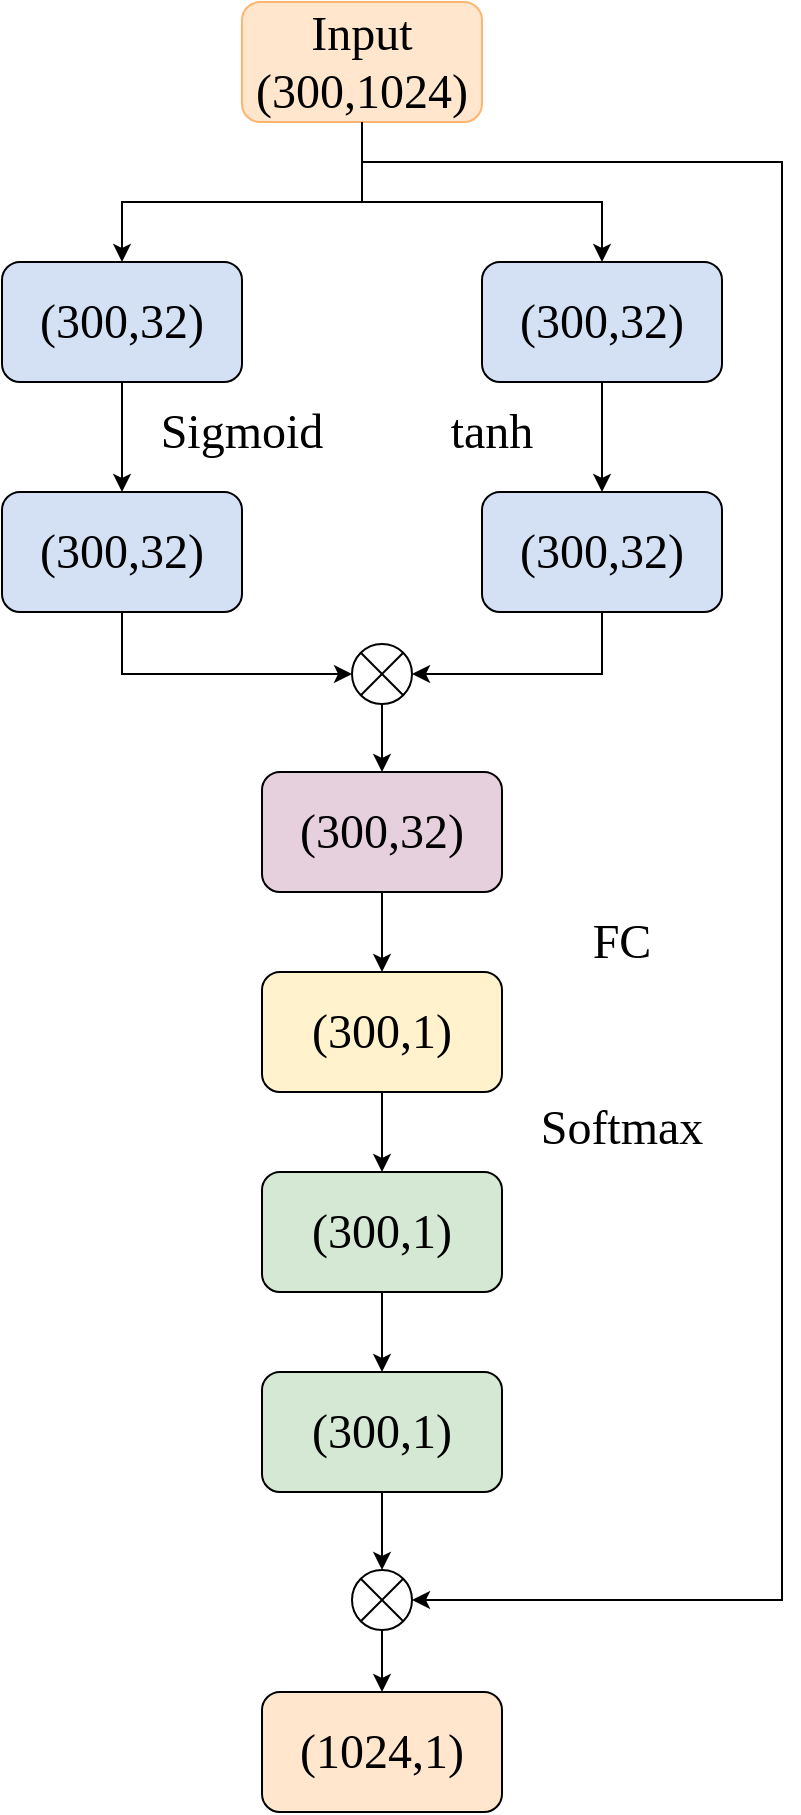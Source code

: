 <mxfile version="14.6.10" type="github">
  <diagram id="cKFTxJ9b0Luu36Hw3wjU" name="Page-1">
    <mxGraphModel dx="664" dy="579" grid="1" gridSize="10" guides="1" tooltips="1" connect="1" arrows="1" fold="1" page="1" pageScale="1" pageWidth="827" pageHeight="1169" math="0" shadow="0">
      <root>
        <mxCell id="0" />
        <mxCell id="1" parent="0" />
        <mxCell id="dJ1FcX-7bumBZOfFay-a-1" value="&lt;font style=&quot;font-size: 24px&quot; face=&quot;Times New Roman&quot;&gt;Input&lt;br&gt;(300,1024)&lt;/font&gt;" style="rounded=1;whiteSpace=wrap;html=1;fillColor=#FFE6CC;strokeColor=#FFB570;" vertex="1" parent="1">
          <mxGeometry x="280" y="30" width="120" height="60" as="geometry" />
        </mxCell>
        <mxCell id="dJ1FcX-7bumBZOfFay-a-7" value="" style="edgeStyle=orthogonalEdgeStyle;rounded=0;orthogonalLoop=1;jettySize=auto;html=1;" edge="1" parent="1" source="dJ1FcX-7bumBZOfFay-a-2" target="dJ1FcX-7bumBZOfFay-a-3">
          <mxGeometry relative="1" as="geometry" />
        </mxCell>
        <mxCell id="dJ1FcX-7bumBZOfFay-a-2" value="&lt;font style=&quot;font-size: 24px&quot; face=&quot;Times New Roman&quot;&gt;(300,32)&lt;/font&gt;" style="rounded=1;whiteSpace=wrap;html=1;fillColor=#D4E1F5;" vertex="1" parent="1">
          <mxGeometry x="160" y="160" width="120" height="60" as="geometry" />
        </mxCell>
        <mxCell id="dJ1FcX-7bumBZOfFay-a-3" value="&lt;font face=&quot;Times New Roman&quot; style=&quot;font-size: 24px&quot;&gt;(300,32)&lt;/font&gt;" style="rounded=1;whiteSpace=wrap;html=1;fillColor=#D4E1F5;" vertex="1" parent="1">
          <mxGeometry x="160" y="275" width="120" height="60" as="geometry" />
        </mxCell>
        <mxCell id="dJ1FcX-7bumBZOfFay-a-10" value="" style="edgeStyle=orthogonalEdgeStyle;rounded=0;orthogonalLoop=1;jettySize=auto;html=1;" edge="1" parent="1" source="dJ1FcX-7bumBZOfFay-a-4" target="dJ1FcX-7bumBZOfFay-a-9">
          <mxGeometry relative="1" as="geometry" />
        </mxCell>
        <mxCell id="dJ1FcX-7bumBZOfFay-a-4" value="&lt;span&gt;&lt;font style=&quot;font-size: 24px&quot; face=&quot;Times New Roman&quot;&gt;(300,32)&lt;/font&gt;&lt;/span&gt;" style="rounded=1;whiteSpace=wrap;html=1;fillColor=#E6D0DE;" vertex="1" parent="1">
          <mxGeometry x="290" y="415" width="120" height="60" as="geometry" />
        </mxCell>
        <mxCell id="dJ1FcX-7bumBZOfFay-a-5" value="" style="endArrow=classic;html=1;rounded=0;edgeStyle=orthogonalEdgeStyle;exitX=0.5;exitY=1;exitDx=0;exitDy=0;entryX=0.5;entryY=0;entryDx=0;entryDy=0;" edge="1" parent="1" source="dJ1FcX-7bumBZOfFay-a-1" target="dJ1FcX-7bumBZOfFay-a-2">
          <mxGeometry width="50" height="50" relative="1" as="geometry">
            <mxPoint x="370" y="200" as="sourcePoint" />
            <mxPoint x="420" y="150" as="targetPoint" />
            <Array as="points">
              <mxPoint x="340" y="130" />
              <mxPoint x="220" y="130" />
            </Array>
          </mxGeometry>
        </mxCell>
        <mxCell id="dJ1FcX-7bumBZOfFay-a-12" value="" style="edgeStyle=orthogonalEdgeStyle;rounded=0;orthogonalLoop=1;jettySize=auto;html=1;" edge="1" parent="1" source="dJ1FcX-7bumBZOfFay-a-9" target="dJ1FcX-7bumBZOfFay-a-11">
          <mxGeometry relative="1" as="geometry" />
        </mxCell>
        <mxCell id="dJ1FcX-7bumBZOfFay-a-9" value="&lt;span&gt;&lt;font style=&quot;font-size: 24px&quot; face=&quot;Times New Roman&quot;&gt;(300,1)&lt;/font&gt;&lt;/span&gt;" style="rounded=1;whiteSpace=wrap;html=1;fillColor=#FFF2CC;" vertex="1" parent="1">
          <mxGeometry x="290" y="515" width="120" height="60" as="geometry" />
        </mxCell>
        <mxCell id="dJ1FcX-7bumBZOfFay-a-14" value="" style="edgeStyle=orthogonalEdgeStyle;rounded=0;orthogonalLoop=1;jettySize=auto;html=1;" edge="1" parent="1" source="dJ1FcX-7bumBZOfFay-a-11" target="dJ1FcX-7bumBZOfFay-a-13">
          <mxGeometry relative="1" as="geometry" />
        </mxCell>
        <mxCell id="dJ1FcX-7bumBZOfFay-a-11" value="&lt;span&gt;&lt;font face=&quot;Times New Roman&quot; style=&quot;font-size: 24px&quot;&gt;(300,1)&lt;/font&gt;&lt;/span&gt;" style="rounded=1;whiteSpace=wrap;html=1;fillColor=#D5E8D4;" vertex="1" parent="1">
          <mxGeometry x="290" y="615" width="120" height="60" as="geometry" />
        </mxCell>
        <mxCell id="dJ1FcX-7bumBZOfFay-a-16" value="" style="edgeStyle=orthogonalEdgeStyle;rounded=0;orthogonalLoop=1;jettySize=auto;html=1;entryX=0.5;entryY=0;entryDx=0;entryDy=0;" edge="1" parent="1" source="dJ1FcX-7bumBZOfFay-a-13" target="dJ1FcX-7bumBZOfFay-a-31">
          <mxGeometry relative="1" as="geometry" />
        </mxCell>
        <mxCell id="dJ1FcX-7bumBZOfFay-a-13" value="&lt;span&gt;&lt;font face=&quot;Times New Roman&quot; style=&quot;font-size: 24px&quot;&gt;(300,1)&lt;/font&gt;&lt;/span&gt;" style="rounded=1;whiteSpace=wrap;html=1;fillColor=#D5E8D4;" vertex="1" parent="1">
          <mxGeometry x="290" y="715" width="120" height="60" as="geometry" />
        </mxCell>
        <mxCell id="dJ1FcX-7bumBZOfFay-a-15" value="&lt;span&gt;&lt;font face=&quot;Times New Roman&quot; style=&quot;font-size: 24px&quot;&gt;(1024,1)&lt;/font&gt;&lt;/span&gt;" style="rounded=1;whiteSpace=wrap;html=1;fillColor=#FFE6CC;" vertex="1" parent="1">
          <mxGeometry x="290" y="875" width="120" height="60" as="geometry" />
        </mxCell>
        <mxCell id="dJ1FcX-7bumBZOfFay-a-24" value="" style="edgeStyle=orthogonalEdgeStyle;rounded=0;orthogonalLoop=1;jettySize=auto;html=1;" edge="1" parent="1" source="dJ1FcX-7bumBZOfFay-a-17" target="dJ1FcX-7bumBZOfFay-a-4">
          <mxGeometry relative="1" as="geometry" />
        </mxCell>
        <mxCell id="dJ1FcX-7bumBZOfFay-a-17" value="" style="ellipse;whiteSpace=wrap;html=1;aspect=fixed;" vertex="1" parent="1">
          <mxGeometry x="335" y="351" width="30" height="30" as="geometry" />
        </mxCell>
        <mxCell id="dJ1FcX-7bumBZOfFay-a-20" value="" style="endArrow=classic;html=1;rounded=0;edgeStyle=orthogonalEdgeStyle;exitX=0.5;exitY=1;exitDx=0;exitDy=0;entryX=0;entryY=0.5;entryDx=0;entryDy=0;" edge="1" parent="1" source="dJ1FcX-7bumBZOfFay-a-3" target="dJ1FcX-7bumBZOfFay-a-17">
          <mxGeometry width="50" height="50" relative="1" as="geometry">
            <mxPoint x="50" y="475" as="sourcePoint" />
            <mxPoint x="100" y="425" as="targetPoint" />
          </mxGeometry>
        </mxCell>
        <mxCell id="dJ1FcX-7bumBZOfFay-a-21" value="" style="endArrow=none;html=1;rounded=0;edgeStyle=orthogonalEdgeStyle;exitX=0;exitY=0;exitDx=0;exitDy=0;entryX=1;entryY=1;entryDx=0;entryDy=0;" edge="1" parent="1" source="dJ1FcX-7bumBZOfFay-a-17" target="dJ1FcX-7bumBZOfFay-a-17">
          <mxGeometry width="50" height="50" relative="1" as="geometry">
            <mxPoint x="50" y="391" as="sourcePoint" />
            <mxPoint x="100" y="341" as="targetPoint" />
          </mxGeometry>
        </mxCell>
        <mxCell id="dJ1FcX-7bumBZOfFay-a-23" value="" style="endArrow=none;html=1;rounded=0;edgeStyle=orthogonalEdgeStyle;exitX=0;exitY=1;exitDx=0;exitDy=0;entryX=1;entryY=0;entryDx=0;entryDy=0;" edge="1" parent="1" source="dJ1FcX-7bumBZOfFay-a-17" target="dJ1FcX-7bumBZOfFay-a-17">
          <mxGeometry width="50" height="50" relative="1" as="geometry">
            <mxPoint x="430" y="331" as="sourcePoint" />
            <mxPoint x="480" y="281" as="targetPoint" />
          </mxGeometry>
        </mxCell>
        <mxCell id="dJ1FcX-7bumBZOfFay-a-25" value="" style="edgeStyle=orthogonalEdgeStyle;rounded=0;orthogonalLoop=1;jettySize=auto;html=1;" edge="1" parent="1" source="dJ1FcX-7bumBZOfFay-a-26" target="dJ1FcX-7bumBZOfFay-a-27">
          <mxGeometry relative="1" as="geometry" />
        </mxCell>
        <mxCell id="dJ1FcX-7bumBZOfFay-a-26" value="&lt;font style=&quot;font-size: 24px&quot; face=&quot;Times New Roman&quot;&gt;(300,32)&lt;/font&gt;" style="rounded=1;whiteSpace=wrap;html=1;fillColor=#D4E1F5;" vertex="1" parent="1">
          <mxGeometry x="400" y="160" width="120" height="60" as="geometry" />
        </mxCell>
        <mxCell id="dJ1FcX-7bumBZOfFay-a-27" value="&lt;font face=&quot;Times New Roman&quot; style=&quot;font-size: 24px&quot;&gt;(300,32)&lt;/font&gt;" style="rounded=1;whiteSpace=wrap;html=1;fillColor=#D4E1F5;" vertex="1" parent="1">
          <mxGeometry x="400" y="275" width="120" height="60" as="geometry" />
        </mxCell>
        <mxCell id="dJ1FcX-7bumBZOfFay-a-28" value="" style="endArrow=classic;html=1;rounded=0;edgeStyle=orthogonalEdgeStyle;exitX=0.5;exitY=1;exitDx=0;exitDy=0;entryX=0.5;entryY=0;entryDx=0;entryDy=0;" edge="1" parent="1" target="dJ1FcX-7bumBZOfFay-a-26" source="dJ1FcX-7bumBZOfFay-a-1">
          <mxGeometry width="50" height="50" relative="1" as="geometry">
            <mxPoint x="570" y="110" as="sourcePoint" />
            <mxPoint x="650" y="150" as="targetPoint" />
            <Array as="points">
              <mxPoint x="340" y="130" />
              <mxPoint x="460" y="130" />
            </Array>
          </mxGeometry>
        </mxCell>
        <mxCell id="dJ1FcX-7bumBZOfFay-a-30" value="" style="endArrow=classic;html=1;rounded=0;edgeStyle=orthogonalEdgeStyle;exitX=0.5;exitY=1;exitDx=0;exitDy=0;entryX=1;entryY=0.5;entryDx=0;entryDy=0;" edge="1" parent="1" source="dJ1FcX-7bumBZOfFay-a-27" target="dJ1FcX-7bumBZOfFay-a-17">
          <mxGeometry width="50" height="50" relative="1" as="geometry">
            <mxPoint x="230" y="345" as="sourcePoint" />
            <mxPoint x="345" y="376" as="targetPoint" />
          </mxGeometry>
        </mxCell>
        <mxCell id="dJ1FcX-7bumBZOfFay-a-34" value="" style="edgeStyle=orthogonalEdgeStyle;rounded=0;orthogonalLoop=1;jettySize=auto;html=1;" edge="1" parent="1" source="dJ1FcX-7bumBZOfFay-a-31" target="dJ1FcX-7bumBZOfFay-a-15">
          <mxGeometry relative="1" as="geometry" />
        </mxCell>
        <mxCell id="dJ1FcX-7bumBZOfFay-a-31" value="" style="ellipse;whiteSpace=wrap;html=1;aspect=fixed;" vertex="1" parent="1">
          <mxGeometry x="335" y="814" width="30" height="30" as="geometry" />
        </mxCell>
        <mxCell id="dJ1FcX-7bumBZOfFay-a-32" value="" style="endArrow=none;html=1;rounded=0;edgeStyle=orthogonalEdgeStyle;exitX=0;exitY=0;exitDx=0;exitDy=0;entryX=1;entryY=1;entryDx=0;entryDy=0;" edge="1" parent="1" source="dJ1FcX-7bumBZOfFay-a-31" target="dJ1FcX-7bumBZOfFay-a-31">
          <mxGeometry width="50" height="50" relative="1" as="geometry">
            <mxPoint x="50" y="854" as="sourcePoint" />
            <mxPoint x="100" y="804" as="targetPoint" />
          </mxGeometry>
        </mxCell>
        <mxCell id="dJ1FcX-7bumBZOfFay-a-33" value="" style="endArrow=none;html=1;rounded=0;edgeStyle=orthogonalEdgeStyle;exitX=0;exitY=1;exitDx=0;exitDy=0;entryX=1;entryY=0;entryDx=0;entryDy=0;" edge="1" parent="1" source="dJ1FcX-7bumBZOfFay-a-31" target="dJ1FcX-7bumBZOfFay-a-31">
          <mxGeometry width="50" height="50" relative="1" as="geometry">
            <mxPoint x="430" y="794" as="sourcePoint" />
            <mxPoint x="480" y="744" as="targetPoint" />
          </mxGeometry>
        </mxCell>
        <mxCell id="dJ1FcX-7bumBZOfFay-a-35" value="" style="endArrow=classic;html=1;rounded=0;edgeStyle=orthogonalEdgeStyle;entryX=1;entryY=0.5;entryDx=0;entryDy=0;" edge="1" parent="1" target="dJ1FcX-7bumBZOfFay-a-31">
          <mxGeometry width="50" height="50" relative="1" as="geometry">
            <mxPoint x="340" y="110" as="sourcePoint" />
            <mxPoint x="520" y="590" as="targetPoint" />
            <Array as="points">
              <mxPoint x="550" y="110" />
              <mxPoint x="550" y="829" />
            </Array>
          </mxGeometry>
        </mxCell>
        <mxCell id="dJ1FcX-7bumBZOfFay-a-37" value="&lt;font style=&quot;font-size: 24px&quot; face=&quot;Times New Roman&quot;&gt;Sigmoid&lt;/font&gt;" style="text;html=1;strokeColor=none;fillColor=none;align=center;verticalAlign=middle;whiteSpace=wrap;rounded=0;" vertex="1" parent="1">
          <mxGeometry x="230" y="230" width="100" height="30" as="geometry" />
        </mxCell>
        <mxCell id="dJ1FcX-7bumBZOfFay-a-38" value="&lt;font face=&quot;Times New Roman&quot; style=&quot;font-size: 24px&quot;&gt;tanh&lt;/font&gt;" style="text;html=1;strokeColor=none;fillColor=none;align=center;verticalAlign=middle;whiteSpace=wrap;rounded=0;" vertex="1" parent="1">
          <mxGeometry x="370" y="230" width="70" height="30" as="geometry" />
        </mxCell>
        <mxCell id="dJ1FcX-7bumBZOfFay-a-39" value="&lt;font style=&quot;font-size: 24px&quot; face=&quot;Times New Roman&quot;&gt;FC&lt;/font&gt;" style="text;html=1;strokeColor=none;fillColor=none;align=center;verticalAlign=middle;whiteSpace=wrap;rounded=0;" vertex="1" parent="1">
          <mxGeometry x="440" y="485" width="60" height="30" as="geometry" />
        </mxCell>
        <mxCell id="dJ1FcX-7bumBZOfFay-a-40" value="&lt;font style=&quot;font-size: 24px&quot; face=&quot;Times New Roman&quot;&gt;Softmax&lt;/font&gt;" style="text;html=1;strokeColor=none;fillColor=none;align=center;verticalAlign=middle;whiteSpace=wrap;rounded=0;" vertex="1" parent="1">
          <mxGeometry x="430" y="575" width="80" height="35" as="geometry" />
        </mxCell>
      </root>
    </mxGraphModel>
  </diagram>
</mxfile>
